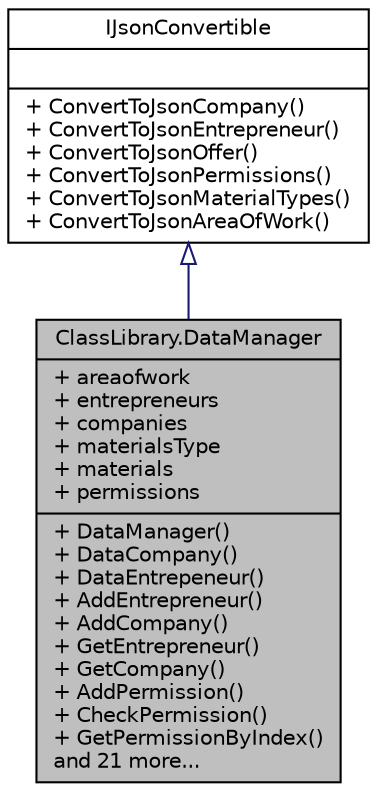 digraph "ClassLibrary.DataManager"
{
 // INTERACTIVE_SVG=YES
 // LATEX_PDF_SIZE
  edge [fontname="Helvetica",fontsize="10",labelfontname="Helvetica",labelfontsize="10"];
  node [fontname="Helvetica",fontsize="10",shape=record];
  Node1 [label="{ClassLibrary.DataManager\n|+ areaofwork\l+ entrepreneurs\l+ companies\l+ materialsType\l+ materials\l+ permissions\l|+ DataManager()\l+ DataCompany()\l+ DataEntrepeneur()\l+ AddEntrepreneur()\l+ AddCompany()\l+ GetEntrepreneur()\l+ GetCompany()\l+ AddPermission()\l+ CheckPermission()\l+ GetPermissionByIndex()\land 21 more...\l}",height=0.2,width=0.4,color="black", fillcolor="grey75", style="filled", fontcolor="black",tooltip="/// Esta clase es la encargada de manejar los datos de AreaOfWork(Rubros) MaterialsTypes y Permission..."];
  Node2 -> Node1 [dir="back",color="midnightblue",fontsize="10",style="solid",arrowtail="onormal",fontname="Helvetica"];
  Node2 [label="{IJsonConvertible\n||+ ConvertToJsonCompany()\l+ ConvertToJsonEntrepreneur()\l+ ConvertToJsonOffer()\l+ ConvertToJsonPermissions()\l+ ConvertToJsonMaterialTypes()\l+ ConvertToJsonAreaOfWork()\l}",height=0.2,width=0.4,color="black", fillcolor="white", style="filled",URL="$interfaceClassLibrary_1_1IJsonConvertible.html",tooltip="Define el tipo que tienen los objetos que pueden ser serializados en y deserializados desde texto en ..."];
}
